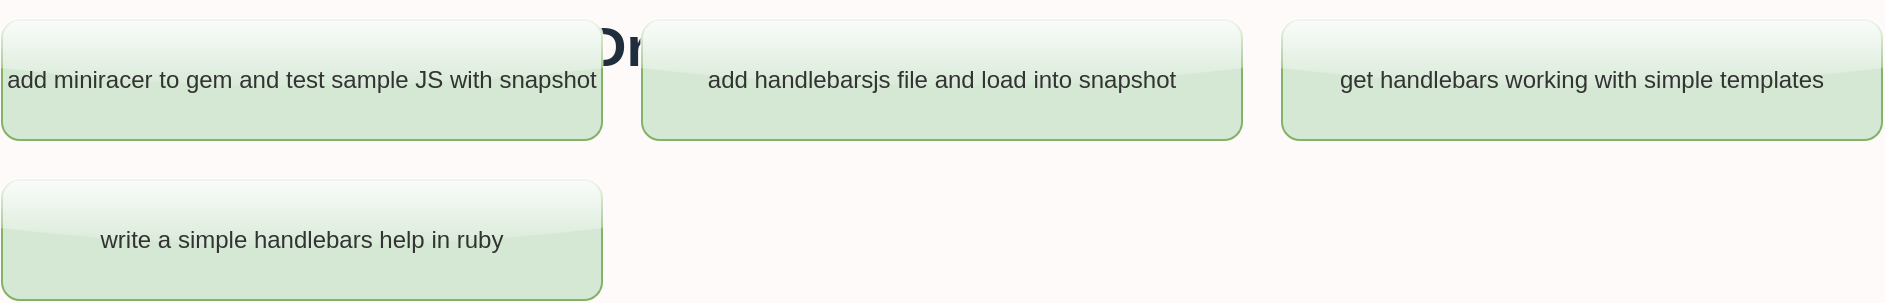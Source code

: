 <mxfile>
  <diagram id="URK" name="In progress">
    <mxGraphModel dx="0" dy="0" background="#FFFAFA" grid="0" gridSize="10" guides="1" tooltips="1" connect="1" arrows="1" fold="1" page="1" pageScale="1" pageWidth="1169" pageHeight="827" math="0" shadow="0">
      <root>
        <mxCell id="page_root_URK" parent="URK"/>
        <mxCell id="node_root_URK" parent="page_root_URK"/>
        <mxCell id="URK-1" value="DrawIO DSL" style="whiteSpace=wrap;html=1;rounded=1;glass=1;fontColor=#1F2D3D;text;fontSize=28;fontStyle=1;fillColor=none" vertex="1" parent="node_root_URK">
          <mxGeometry x="300" y="0" width="400" height="80" as="geometry"/>
        </mxCell>
        <mxCell id="URK-3" value="add miniracer to gem and test sample JS with snapshot" style="whiteSpace=wrap;html=1;rounded=1;glass=1;fillColor=#d5e8d4;strokeColor=#82b366;fontColor=#333333" vertex="1" parent="node_root_URK">
          <mxGeometry x="10" y="10" width="300" height="60" as="geometry"/>
        </mxCell>
        <mxCell id="URK-4" value="add handlebarsjs file and load into snapshot" style="whiteSpace=wrap;html=1;rounded=1;glass=1;fillColor=#d5e8d4;strokeColor=#82b366;fontColor=#333333" vertex="1" parent="node_root_URK">
          <mxGeometry x="330" y="10" width="300" height="60" as="geometry"/>
        </mxCell>
        <mxCell id="URK-5" value="get handlebars working with simple templates" style="whiteSpace=wrap;html=1;rounded=1;glass=1;fillColor=#d5e8d4;strokeColor=#82b366;fontColor=#333333" vertex="1" parent="node_root_URK">
          <mxGeometry x="650" y="10" width="300" height="60" as="geometry"/>
        </mxCell>
        <mxCell id="URK-6" value="write a simple handlebars help in ruby" style="whiteSpace=wrap;html=1;rounded=1;glass=1;fillColor=#d5e8d4;strokeColor=#82b366;fontColor=#333333" vertex="1" parent="node_root_URK">
          <mxGeometry x="10" y="90" width="300" height="60" as="geometry"/>
        </mxCell>
      </root>
    </mxGraphModel>
  </diagram>
  <diagram id="Wz9" name="To Do">
    <mxGraphModel dx="0" dy="0" background="#FFFAFA" grid="0" gridSize="10" guides="1" tooltips="1" connect="1" arrows="1" fold="1" page="1" pageScale="1" pageWidth="1169" pageHeight="827" math="0" shadow="0">
      <root>
        <mxCell id="page_root_Wz9" parent="Wz9"/>
        <mxCell id="node_root_Wz9" parent="page_root_Wz9"/>
      </root>
    </mxGraphModel>
  </diagram>
  <diagram id="XYc" name="Done">
    <mxGraphModel dx="0" dy="0" background="#FFFAFA" grid="0" gridSize="10" guides="1" tooltips="1" connect="1" arrows="1" fold="1" page="1" pageScale="1" pageWidth="1169" pageHeight="827" math="0" shadow="0">
      <root>
        <mxCell id="page_root_XYc" parent="XYc"/>
        <mxCell id="node_root_XYc" parent="page_root_XYc"/>
      </root>
    </mxGraphModel>
  </diagram>
</mxfile>